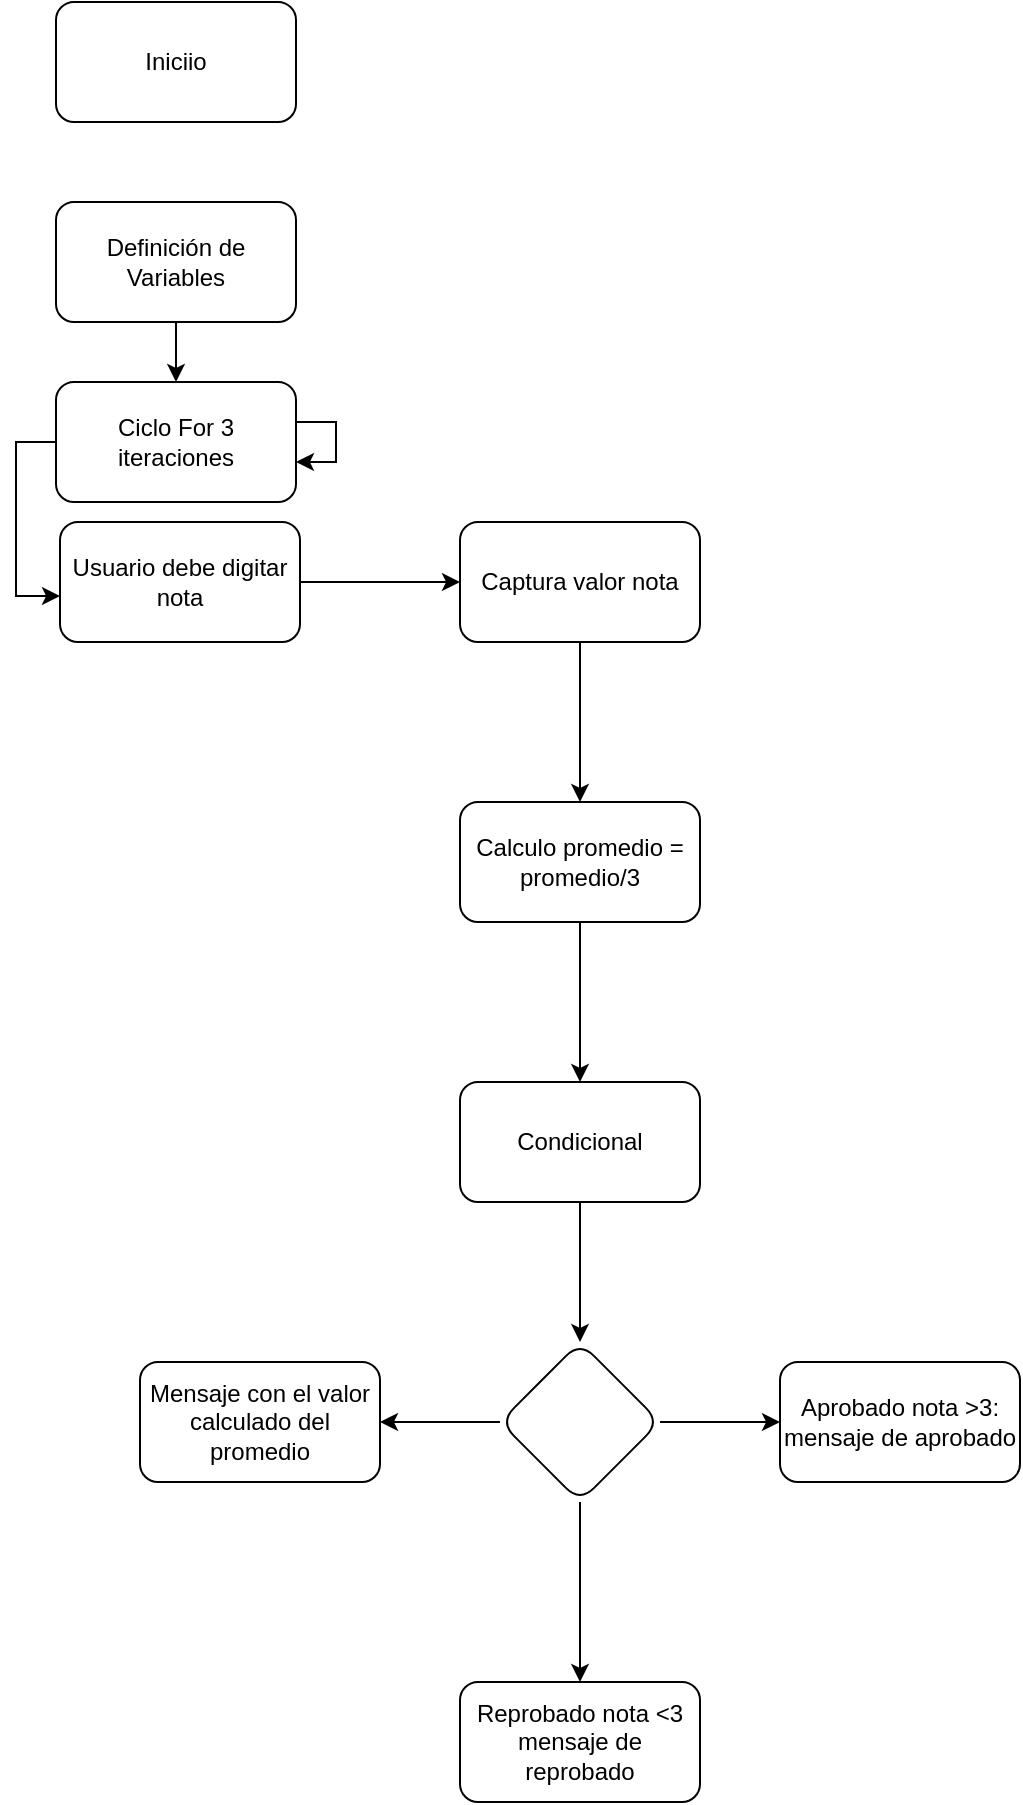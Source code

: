 <mxfile version="13.9.2" type="github"><diagram id="C5RBs43oDa-KdzZeNtuy" name="Page-1"><mxGraphModel dx="946" dy="687" grid="1" gridSize="10" guides="1" tooltips="1" connect="1" arrows="1" fold="1" page="1" pageScale="1" pageWidth="827" pageHeight="1169" math="0" shadow="0"><root><mxCell id="WIyWlLk6GJQsqaUBKTNV-0"/><mxCell id="WIyWlLk6GJQsqaUBKTNV-1" parent="WIyWlLk6GJQsqaUBKTNV-0"/><mxCell id="YtZomZumcTx4ObFlIYrY-1" value="" style="edgeStyle=orthogonalEdgeStyle;rounded=0;orthogonalLoop=1;jettySize=auto;html=1;" parent="WIyWlLk6GJQsqaUBKTNV-1" source="1ZM4-6F-wcKnOlTKeMzP-0" target="YtZomZumcTx4ObFlIYrY-0" edge="1"><mxGeometry relative="1" as="geometry"/></mxCell><mxCell id="1ZM4-6F-wcKnOlTKeMzP-0" value="Captura valor nota" style="rounded=1;whiteSpace=wrap;html=1;" parent="WIyWlLk6GJQsqaUBKTNV-1" vertex="1"><mxGeometry x="352" y="320" width="120" height="60" as="geometry"/></mxCell><mxCell id="7kQ0YOoyYikiiQAxif0X-2" style="edgeStyle=orthogonalEdgeStyle;rounded=0;orthogonalLoop=1;jettySize=auto;html=1;" parent="WIyWlLk6GJQsqaUBKTNV-1" source="1ZM4-6F-wcKnOlTKeMzP-1" target="1ZM4-6F-wcKnOlTKeMzP-39" edge="1"><mxGeometry relative="1" as="geometry"/></mxCell><mxCell id="1ZM4-6F-wcKnOlTKeMzP-1" value="Definición de Variables" style="rounded=1;whiteSpace=wrap;html=1;" parent="WIyWlLk6GJQsqaUBKTNV-1" vertex="1"><mxGeometry x="150" y="160" width="120" height="60" as="geometry"/></mxCell><mxCell id="1ZM4-6F-wcKnOlTKeMzP-2" value="Iniciio" style="rounded=1;whiteSpace=wrap;html=1;" parent="WIyWlLk6GJQsqaUBKTNV-1" vertex="1"><mxGeometry x="150" y="60" width="120" height="60" as="geometry"/></mxCell><mxCell id="7kQ0YOoyYikiiQAxif0X-6" style="edgeStyle=orthogonalEdgeStyle;rounded=0;orthogonalLoop=1;jettySize=auto;html=1;entryX=0;entryY=0.617;entryDx=0;entryDy=0;entryPerimeter=0;" parent="WIyWlLk6GJQsqaUBKTNV-1" source="1ZM4-6F-wcKnOlTKeMzP-39" target="7kQ0YOoyYikiiQAxif0X-4" edge="1"><mxGeometry relative="1" as="geometry"><Array as="points"><mxPoint x="130" y="280"/><mxPoint x="130" y="357"/></Array></mxGeometry></mxCell><mxCell id="7kQ0YOoyYikiiQAxif0X-10" style="edgeStyle=orthogonalEdgeStyle;rounded=0;orthogonalLoop=1;jettySize=auto;html=1;" parent="WIyWlLk6GJQsqaUBKTNV-1" source="1ZM4-6F-wcKnOlTKeMzP-39" target="1ZM4-6F-wcKnOlTKeMzP-39" edge="1"><mxGeometry relative="1" as="geometry"><mxPoint x="691" y="590" as="targetPoint"/></mxGeometry></mxCell><mxCell id="1ZM4-6F-wcKnOlTKeMzP-39" value="Ciclo For 3 iteraciones" style="whiteSpace=wrap;html=1;rounded=1;" parent="WIyWlLk6GJQsqaUBKTNV-1" vertex="1"><mxGeometry x="150" y="250" width="120" height="60" as="geometry"/></mxCell><mxCell id="7kQ0YOoyYikiiQAxif0X-5" style="edgeStyle=orthogonalEdgeStyle;rounded=0;orthogonalLoop=1;jettySize=auto;html=1;" parent="WIyWlLk6GJQsqaUBKTNV-1" source="7kQ0YOoyYikiiQAxif0X-4" target="1ZM4-6F-wcKnOlTKeMzP-0" edge="1"><mxGeometry relative="1" as="geometry"/></mxCell><mxCell id="7kQ0YOoyYikiiQAxif0X-4" value="Usuario debe digitar nota" style="whiteSpace=wrap;html=1;rounded=1;" parent="WIyWlLk6GJQsqaUBKTNV-1" vertex="1"><mxGeometry x="152" y="320" width="120" height="60" as="geometry"/></mxCell><mxCell id="YtZomZumcTx4ObFlIYrY-3" value="" style="edgeStyle=orthogonalEdgeStyle;rounded=0;orthogonalLoop=1;jettySize=auto;html=1;" parent="WIyWlLk6GJQsqaUBKTNV-1" source="YtZomZumcTx4ObFlIYrY-0" target="YtZomZumcTx4ObFlIYrY-2" edge="1"><mxGeometry relative="1" as="geometry"/></mxCell><mxCell id="YtZomZumcTx4ObFlIYrY-0" value="Calculo promedio = promedio/3" style="whiteSpace=wrap;html=1;rounded=1;" parent="WIyWlLk6GJQsqaUBKTNV-1" vertex="1"><mxGeometry x="352" y="460" width="120" height="60" as="geometry"/></mxCell><mxCell id="YtZomZumcTx4ObFlIYrY-5" value="" style="edgeStyle=orthogonalEdgeStyle;rounded=0;orthogonalLoop=1;jettySize=auto;html=1;" parent="WIyWlLk6GJQsqaUBKTNV-1" source="YtZomZumcTx4ObFlIYrY-2" target="YtZomZumcTx4ObFlIYrY-4" edge="1"><mxGeometry relative="1" as="geometry"/></mxCell><mxCell id="YtZomZumcTx4ObFlIYrY-2" value="Condicional&lt;br&gt;" style="whiteSpace=wrap;html=1;rounded=1;" parent="WIyWlLk6GJQsqaUBKTNV-1" vertex="1"><mxGeometry x="352" y="600" width="120" height="60" as="geometry"/></mxCell><mxCell id="YtZomZumcTx4ObFlIYrY-7" value="" style="edgeStyle=orthogonalEdgeStyle;rounded=0;orthogonalLoop=1;jettySize=auto;html=1;" parent="WIyWlLk6GJQsqaUBKTNV-1" source="YtZomZumcTx4ObFlIYrY-4" target="YtZomZumcTx4ObFlIYrY-6" edge="1"><mxGeometry relative="1" as="geometry"/></mxCell><mxCell id="YtZomZumcTx4ObFlIYrY-9" value="" style="edgeStyle=orthogonalEdgeStyle;rounded=0;orthogonalLoop=1;jettySize=auto;html=1;" parent="WIyWlLk6GJQsqaUBKTNV-1" source="YtZomZumcTx4ObFlIYrY-4" target="YtZomZumcTx4ObFlIYrY-8" edge="1"><mxGeometry relative="1" as="geometry"/></mxCell><mxCell id="YtZomZumcTx4ObFlIYrY-11" value="" style="edgeStyle=orthogonalEdgeStyle;rounded=0;orthogonalLoop=1;jettySize=auto;html=1;" parent="WIyWlLk6GJQsqaUBKTNV-1" source="YtZomZumcTx4ObFlIYrY-4" target="YtZomZumcTx4ObFlIYrY-10" edge="1"><mxGeometry relative="1" as="geometry"/></mxCell><mxCell id="YtZomZumcTx4ObFlIYrY-4" value="" style="rhombus;whiteSpace=wrap;html=1;rounded=1;" parent="WIyWlLk6GJQsqaUBKTNV-1" vertex="1"><mxGeometry x="372" y="730" width="80" height="80" as="geometry"/></mxCell><mxCell id="YtZomZumcTx4ObFlIYrY-6" value="Aprobado nota &amp;gt;3: mensaje de aprobado" style="whiteSpace=wrap;html=1;rounded=1;" parent="WIyWlLk6GJQsqaUBKTNV-1" vertex="1"><mxGeometry x="512" y="740" width="120" height="60" as="geometry"/></mxCell><mxCell id="YtZomZumcTx4ObFlIYrY-8" value="Reprobado nota &amp;lt;3 mensaje de reprobado" style="whiteSpace=wrap;html=1;rounded=1;" parent="WIyWlLk6GJQsqaUBKTNV-1" vertex="1"><mxGeometry x="352" y="900" width="120" height="60" as="geometry"/></mxCell><mxCell id="YtZomZumcTx4ObFlIYrY-10" value="Mensaje con el valor calculado del promedio&lt;br&gt;" style="whiteSpace=wrap;html=1;rounded=1;" parent="WIyWlLk6GJQsqaUBKTNV-1" vertex="1"><mxGeometry x="192" y="740" width="120" height="60" as="geometry"/></mxCell></root></mxGraphModel></diagram></mxfile>